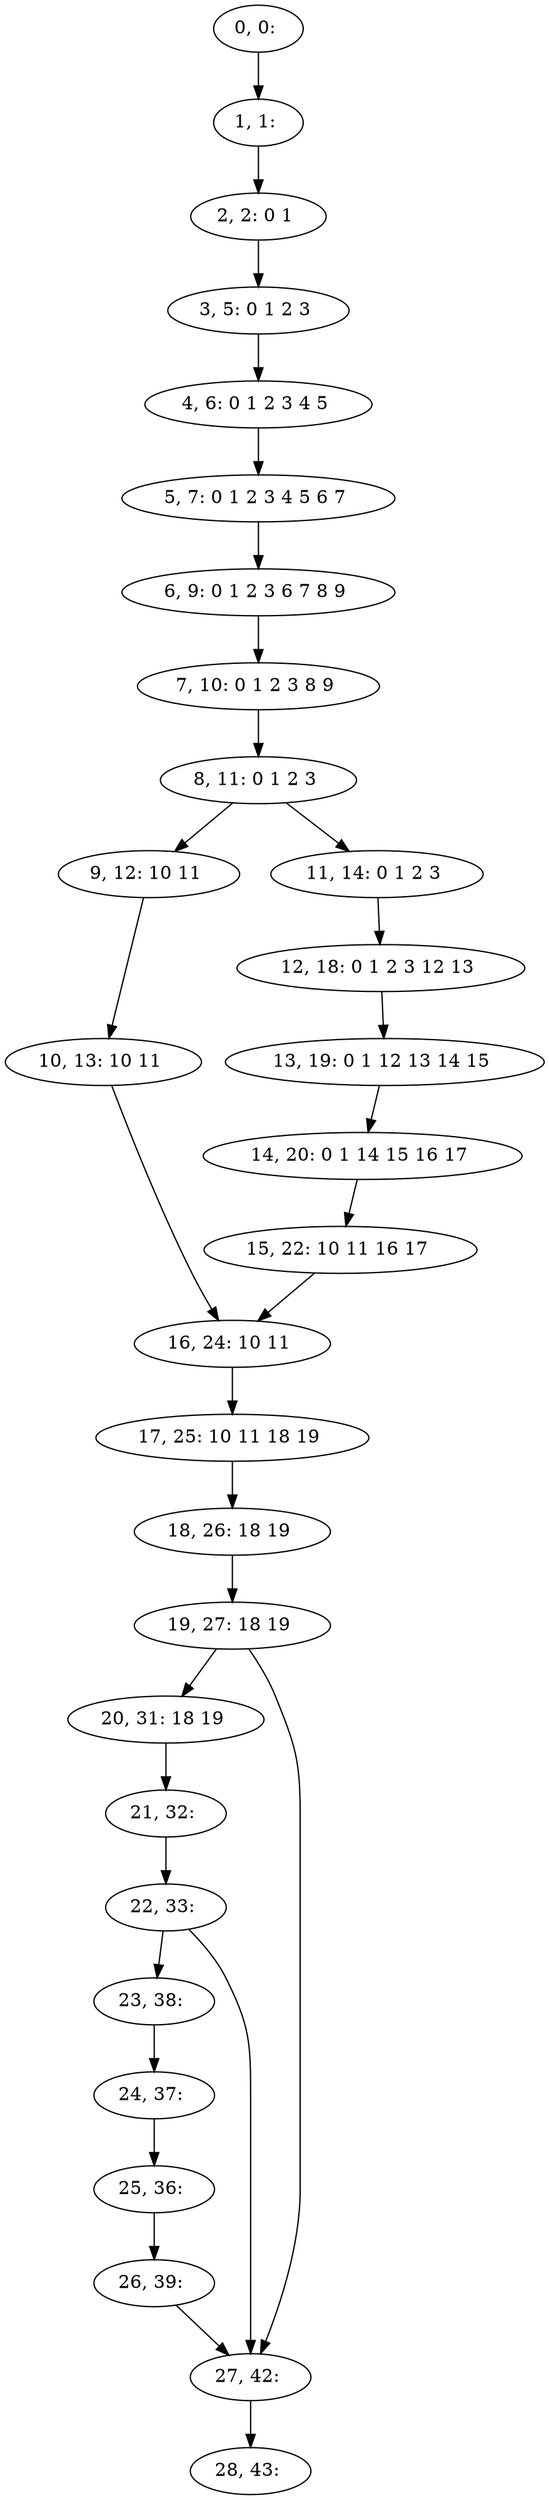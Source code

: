digraph G {
0[label="0, 0: "];
1[label="1, 1: "];
2[label="2, 2: 0 1 "];
3[label="3, 5: 0 1 2 3 "];
4[label="4, 6: 0 1 2 3 4 5 "];
5[label="5, 7: 0 1 2 3 4 5 6 7 "];
6[label="6, 9: 0 1 2 3 6 7 8 9 "];
7[label="7, 10: 0 1 2 3 8 9 "];
8[label="8, 11: 0 1 2 3 "];
9[label="9, 12: 10 11 "];
10[label="10, 13: 10 11 "];
11[label="11, 14: 0 1 2 3 "];
12[label="12, 18: 0 1 2 3 12 13 "];
13[label="13, 19: 0 1 12 13 14 15 "];
14[label="14, 20: 0 1 14 15 16 17 "];
15[label="15, 22: 10 11 16 17 "];
16[label="16, 24: 10 11 "];
17[label="17, 25: 10 11 18 19 "];
18[label="18, 26: 18 19 "];
19[label="19, 27: 18 19 "];
20[label="20, 31: 18 19 "];
21[label="21, 32: "];
22[label="22, 33: "];
23[label="23, 38: "];
24[label="24, 37: "];
25[label="25, 36: "];
26[label="26, 39: "];
27[label="27, 42: "];
28[label="28, 43: "];
0->1 ;
1->2 ;
2->3 ;
3->4 ;
4->5 ;
5->6 ;
6->7 ;
7->8 ;
8->9 ;
8->11 ;
9->10 ;
10->16 ;
11->12 ;
12->13 ;
13->14 ;
14->15 ;
15->16 ;
16->17 ;
17->18 ;
18->19 ;
19->20 ;
19->27 ;
20->21 ;
21->22 ;
22->23 ;
22->27 ;
23->24 ;
24->25 ;
25->26 ;
26->27 ;
27->28 ;
}
